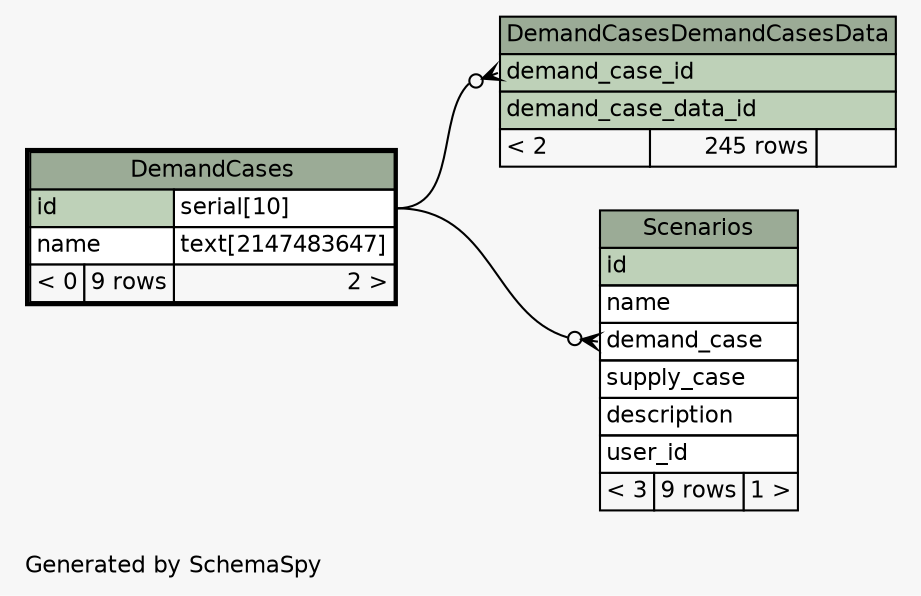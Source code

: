 // dot 2.38.0 on Windows 10 10.0
// SchemaSpy rev 590
digraph "oneDegreeRelationshipsDiagram" {
  graph [
    rankdir="RL"
    bgcolor="#f7f7f7"
    label="\nGenerated by SchemaSpy"
    labeljust="l"
    nodesep="0.18"
    ranksep="0.46"
    fontname="Helvetica"
    fontsize="11"
  ];
  node [
    fontname="Helvetica"
    fontsize="11"
    shape="plaintext"
  ];
  edge [
    arrowsize="0.8"
  ];
  "DemandCasesDemandCasesData":"demand_case_id":w -> "DemandCases":"id.type":e [arrowhead=none dir=back arrowtail=crowodot];
  "Scenarios":"demand_case":w -> "DemandCases":"id.type":e [arrowhead=none dir=back arrowtail=crowodot];
  "DemandCases" [
    label=<
    <TABLE BORDER="2" CELLBORDER="1" CELLSPACING="0" BGCOLOR="#ffffff">
      <TR><TD COLSPAN="3" BGCOLOR="#9bab96" ALIGN="CENTER">DemandCases</TD></TR>
      <TR><TD PORT="id" COLSPAN="2" BGCOLOR="#bed1b8" ALIGN="LEFT">id</TD><TD PORT="id.type" ALIGN="LEFT">serial[10]</TD></TR>
      <TR><TD PORT="name" COLSPAN="2" ALIGN="LEFT">name</TD><TD PORT="name.type" ALIGN="LEFT">text[2147483647]</TD></TR>
      <TR><TD ALIGN="LEFT" BGCOLOR="#f7f7f7">&lt; 0</TD><TD ALIGN="RIGHT" BGCOLOR="#f7f7f7">9 rows</TD><TD ALIGN="RIGHT" BGCOLOR="#f7f7f7">2 &gt;</TD></TR>
    </TABLE>>
    URL="DemandCases.html"
    tooltip="DemandCases"
  ];
  "DemandCasesDemandCasesData" [
    label=<
    <TABLE BORDER="0" CELLBORDER="1" CELLSPACING="0" BGCOLOR="#ffffff">
      <TR><TD COLSPAN="3" BGCOLOR="#9bab96" ALIGN="CENTER">DemandCasesDemandCasesData</TD></TR>
      <TR><TD PORT="demand_case_id" COLSPAN="3" BGCOLOR="#bed1b8" ALIGN="LEFT">demand_case_id</TD></TR>
      <TR><TD PORT="demand_case_data_id" COLSPAN="3" BGCOLOR="#bed1b8" ALIGN="LEFT">demand_case_data_id</TD></TR>
      <TR><TD ALIGN="LEFT" BGCOLOR="#f7f7f7">&lt; 2</TD><TD ALIGN="RIGHT" BGCOLOR="#f7f7f7">245 rows</TD><TD ALIGN="RIGHT" BGCOLOR="#f7f7f7">  </TD></TR>
    </TABLE>>
    URL="DemandCasesDemandCasesData.html"
    tooltip="DemandCasesDemandCasesData"
  ];
  "Scenarios" [
    label=<
    <TABLE BORDER="0" CELLBORDER="1" CELLSPACING="0" BGCOLOR="#ffffff">
      <TR><TD COLSPAN="3" BGCOLOR="#9bab96" ALIGN="CENTER">Scenarios</TD></TR>
      <TR><TD PORT="id" COLSPAN="3" BGCOLOR="#bed1b8" ALIGN="LEFT">id</TD></TR>
      <TR><TD PORT="name" COLSPAN="3" ALIGN="LEFT">name</TD></TR>
      <TR><TD PORT="demand_case" COLSPAN="3" ALIGN="LEFT">demand_case</TD></TR>
      <TR><TD PORT="supply_case" COLSPAN="3" ALIGN="LEFT">supply_case</TD></TR>
      <TR><TD PORT="description" COLSPAN="3" ALIGN="LEFT">description</TD></TR>
      <TR><TD PORT="user_id" COLSPAN="3" ALIGN="LEFT">user_id</TD></TR>
      <TR><TD ALIGN="LEFT" BGCOLOR="#f7f7f7">&lt; 3</TD><TD ALIGN="RIGHT" BGCOLOR="#f7f7f7">9 rows</TD><TD ALIGN="RIGHT" BGCOLOR="#f7f7f7">1 &gt;</TD></TR>
    </TABLE>>
    URL="Scenarios.html"
    tooltip="Scenarios"
  ];
}
